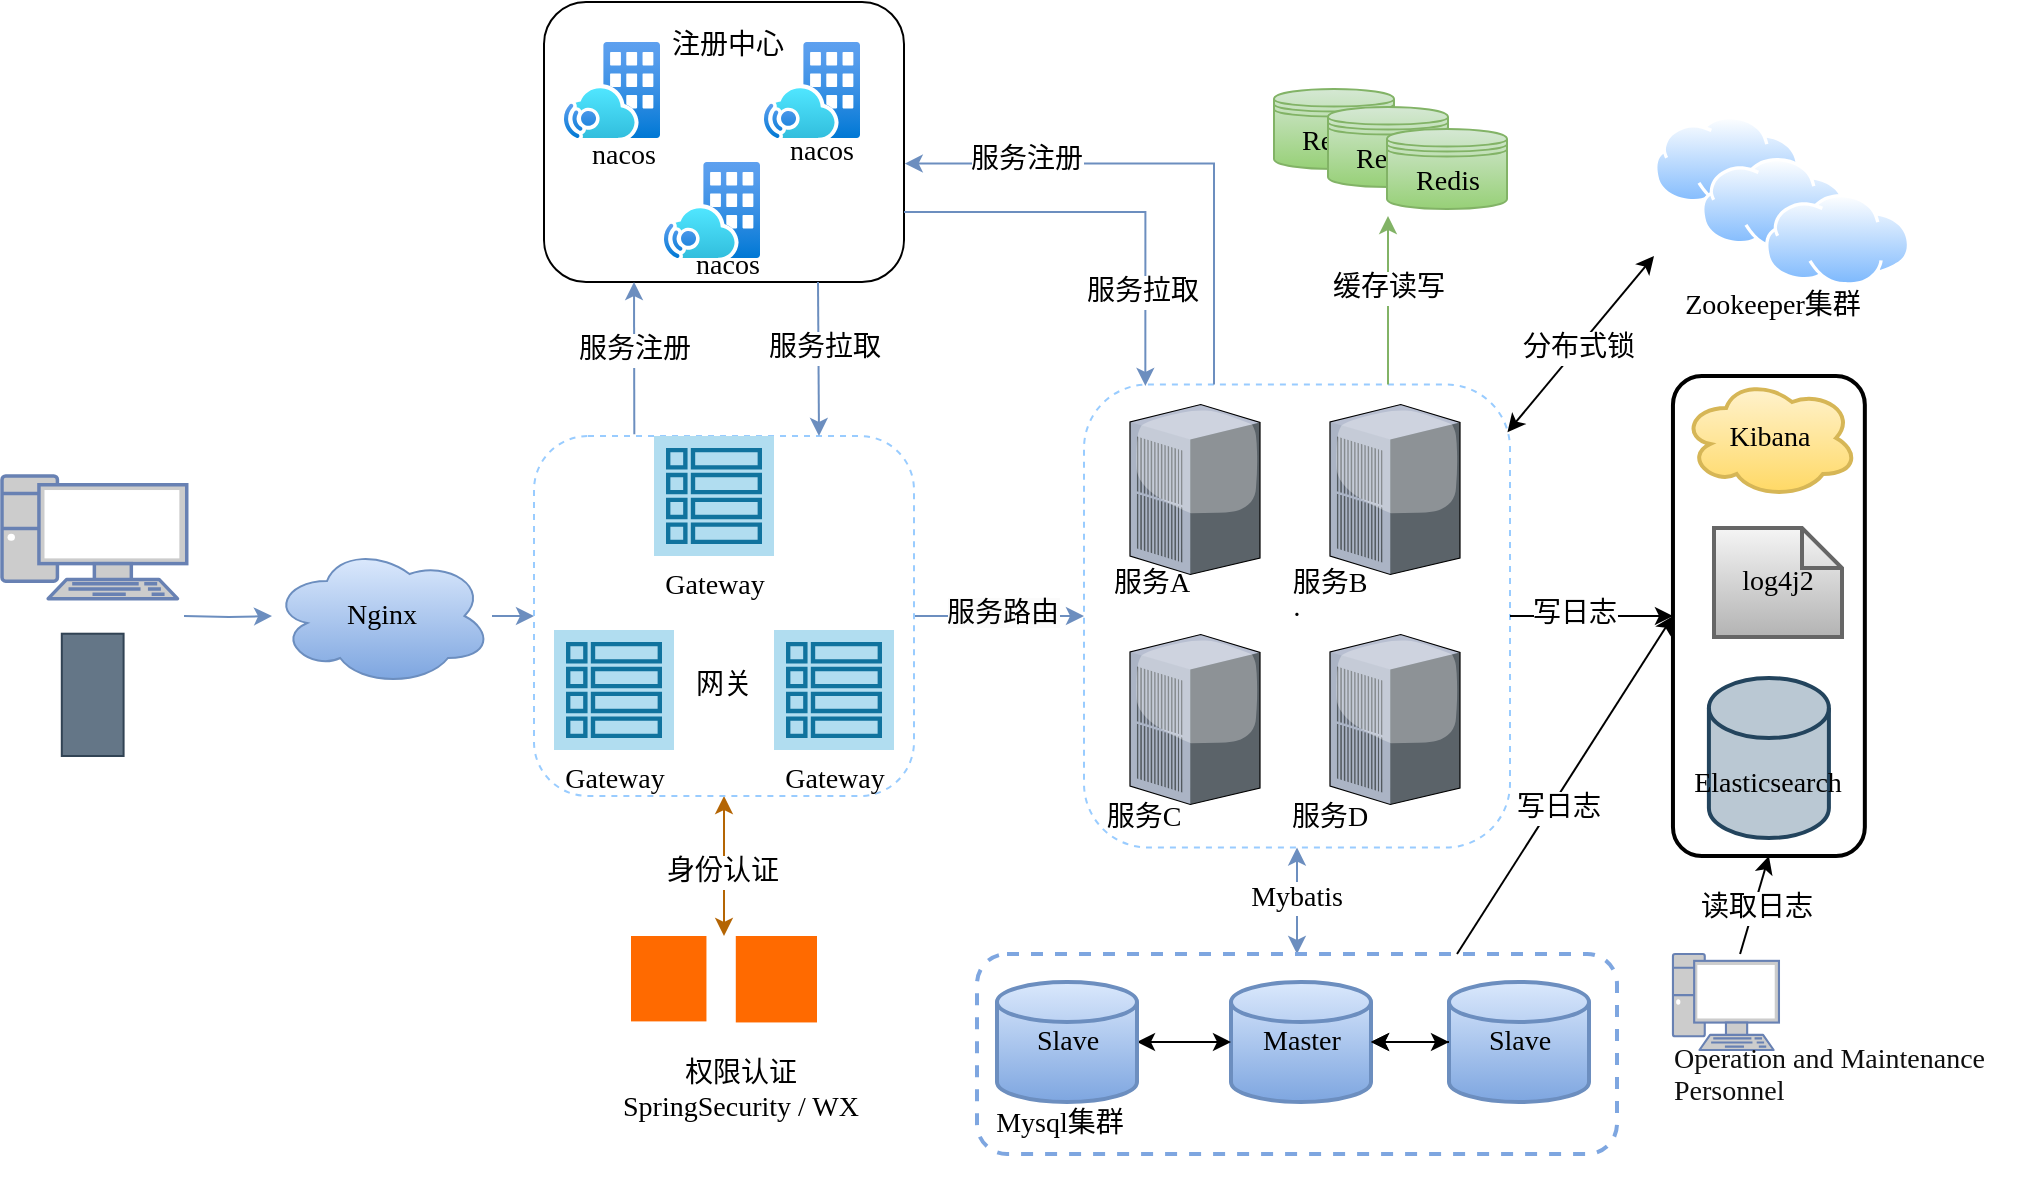 <mxfile version="26.1.0">
  <diagram name="第 1 页" id="3Fu6Cyum_ohwxmZfArsV">
    <mxGraphModel dx="516" dy="1429" grid="1" gridSize="10" guides="1" tooltips="1" connect="1" arrows="1" fold="1" page="1" pageScale="1" pageWidth="827" pageHeight="1169" math="0" shadow="0">
      <root>
        <mxCell id="0" />
        <mxCell id="1" parent="0" />
        <mxCell id="ql2Fjk31QtfPR9bqJzKU-95" style="edgeStyle=orthogonalEdgeStyle;rounded=0;orthogonalLoop=1;jettySize=auto;html=1;fillColor=#dae8fc;gradientColor=#7ea6e0;strokeColor=#6c8ebf;fontFamily=宋体;fontStyle=0;fontSize=14;" parent="1" target="ql2Fjk31QtfPR9bqJzKU-9" edge="1">
          <mxGeometry relative="1" as="geometry">
            <mxPoint x="315" y="160" as="sourcePoint" />
          </mxGeometry>
        </mxCell>
        <mxCell id="ql2Fjk31QtfPR9bqJzKU-96" style="edgeStyle=orthogonalEdgeStyle;rounded=0;orthogonalLoop=1;jettySize=auto;html=1;entryX=0;entryY=0.5;entryDx=0;entryDy=0;fillColor=#dae8fc;gradientColor=#7ea6e0;strokeColor=#6c8ebf;fontFamily=宋体;fontStyle=0;fontSize=14;" parent="1" source="ql2Fjk31QtfPR9bqJzKU-9" target="ql2Fjk31QtfPR9bqJzKU-11" edge="1">
          <mxGeometry relative="1" as="geometry" />
        </mxCell>
        <mxCell id="ql2Fjk31QtfPR9bqJzKU-9" value="Nginx" style="ellipse;shape=cloud;whiteSpace=wrap;html=1;fillColor=#dae8fc;strokeColor=#6c8ebf;gradientColor=#7ea6e0;fontFamily=Times New Roman;fontStyle=0;fontSize=14;" parent="1" vertex="1">
          <mxGeometry x="359" y="125" width="110" height="70" as="geometry" />
        </mxCell>
        <mxCell id="ql2Fjk31QtfPR9bqJzKU-20" style="rounded=0;orthogonalLoop=1;jettySize=auto;html=1;startArrow=classic;startFill=1;fillColor=#fad7ac;strokeColor=#b46504;fontFamily=宋体;fontStyle=0;fontSize=14;" parent="1" source="ql2Fjk31QtfPR9bqJzKU-11" edge="1">
          <mxGeometry relative="1" as="geometry">
            <mxPoint x="585" y="320" as="targetPoint" />
          </mxGeometry>
        </mxCell>
        <mxCell id="ql2Fjk31QtfPR9bqJzKU-100" value="身份认证" style="edgeLabel;html=1;align=center;verticalAlign=middle;resizable=0;points=[];fontFamily=宋体;fontStyle=0;fontSize=14;" parent="ql2Fjk31QtfPR9bqJzKU-20" vertex="1" connectable="0">
          <mxGeometry x="0.092" y="-1" relative="1" as="geometry">
            <mxPoint as="offset" />
          </mxGeometry>
        </mxCell>
        <mxCell id="ql2Fjk31QtfPR9bqJzKU-22" style="edgeStyle=orthogonalEdgeStyle;rounded=0;orthogonalLoop=1;jettySize=auto;html=1;entryX=0;entryY=0.5;entryDx=0;entryDy=0;fillColor=#dae8fc;gradientColor=#7ea6e0;strokeColor=#6c8ebf;fontFamily=宋体;fontStyle=0;fontSize=14;" parent="1" source="ql2Fjk31QtfPR9bqJzKU-11" target="ql2Fjk31QtfPR9bqJzKU-21" edge="1">
          <mxGeometry relative="1" as="geometry" />
        </mxCell>
        <mxCell id="ql2Fjk31QtfPR9bqJzKU-104" value="&lt;span style=&quot;background-color: rgb(251, 251, 251);&quot;&gt;服务路由&lt;/span&gt;" style="edgeLabel;html=1;align=center;verticalAlign=middle;resizable=0;points=[];fontFamily=宋体;fontStyle=0;fontSize=14;" parent="ql2Fjk31QtfPR9bqJzKU-22" vertex="1" connectable="0">
          <mxGeometry x="-0.244" y="1" relative="1" as="geometry">
            <mxPoint x="12" as="offset" />
          </mxGeometry>
        </mxCell>
        <mxCell id="ql2Fjk31QtfPR9bqJzKU-12" value="" style="group;fontFamily=宋体;fontStyle=0;fontSize=14;" parent="1" vertex="1" connectable="0">
          <mxGeometry x="224" y="90" width="92.37" height="140" as="geometry" />
        </mxCell>
        <mxCell id="ql2Fjk31QtfPR9bqJzKU-4" value="" style="fontColor=#0066CC;verticalAlign=top;verticalLabelPosition=bottom;labelPosition=center;align=center;html=1;outlineConnect=0;fillColor=#CCCCCC;strokeColor=#6881B3;gradientColor=none;gradientDirection=north;strokeWidth=2;shape=mxgraph.networks.pc;fontFamily=宋体;fontStyle=0;fontSize=14;" parent="ql2Fjk31QtfPR9bqJzKU-12" vertex="1">
          <mxGeometry width="92.37" height="61.33" as="geometry" />
        </mxCell>
        <mxCell id="ql2Fjk31QtfPR9bqJzKU-5" value="" style="sketch=0;verticalLabelPosition=bottom;sketch=0;aspect=fixed;html=1;verticalAlign=top;strokeColor=#314354;fillColor=#647687;align=center;outlineConnect=0;pointerEvents=1;shape=mxgraph.citrix2.mobile;fontColor=#ffffff;fontFamily=宋体;fontStyle=0;fontSize=14;" parent="ql2Fjk31QtfPR9bqJzKU-12" vertex="1">
          <mxGeometry x="29.9" y="78.853" width="30.893" height="61.147" as="geometry" />
        </mxCell>
        <mxCell id="ql2Fjk31QtfPR9bqJzKU-18" value="" style="group;fontFamily=宋体;fontStyle=0;fontSize=14;" parent="1" vertex="1" connectable="0">
          <mxGeometry x="538.5" y="320" width="110" height="121" as="geometry" />
        </mxCell>
        <mxCell id="ql2Fjk31QtfPR9bqJzKU-15" value="" style="points=[];aspect=fixed;html=1;align=center;shadow=0;dashed=0;fillColor=#FF6A00;strokeColor=none;shape=mxgraph.alibaba_cloud.cloud_security_center;fontFamily=宋体;fontStyle=0;fontSize=14;" parent="ql2Fjk31QtfPR9bqJzKU-18" vertex="1">
          <mxGeometry width="37.724" height="42.701" as="geometry" />
        </mxCell>
        <mxCell id="ql2Fjk31QtfPR9bqJzKU-16" value="" style="points=[];aspect=fixed;html=1;align=center;shadow=0;dashed=0;fillColor=#FF6A00;strokeColor=none;shape=mxgraph.alibaba_cloud.hsm_hardware_security_module;fontFamily=宋体;fontStyle=0;fontSize=14;" parent="ql2Fjk31QtfPR9bqJzKU-18" vertex="1">
          <mxGeometry x="52.394" width="40.606" height="43.225" as="geometry" />
        </mxCell>
        <mxCell id="ql2Fjk31QtfPR9bqJzKU-78" value="&lt;font&gt;权限认证&lt;/font&gt;&lt;div&gt;&lt;font face=&quot;Times New Roman&quot;&gt;SpringSecurity / WX&lt;/font&gt;&lt;/div&gt;" style="text;html=1;align=center;verticalAlign=middle;whiteSpace=wrap;rounded=0;fontFamily=宋体;fontStyle=0;fontSize=14;" parent="ql2Fjk31QtfPR9bqJzKU-18" vertex="1">
          <mxGeometry x="-5.57" y="60" width="121.14" height="34.5" as="geometry" />
        </mxCell>
        <mxCell id="ql2Fjk31QtfPR9bqJzKU-63" value="" style="group;fontFamily=宋体;fontStyle=0;fontSize=14;" parent="1" vertex="1" connectable="0">
          <mxGeometry x="490" y="70" width="190" height="180" as="geometry" />
        </mxCell>
        <mxCell id="ql2Fjk31QtfPR9bqJzKU-11" value="" style="rounded=1;whiteSpace=wrap;html=1;dashed=1;strokeColor=#99CCFF;fontFamily=宋体;fontStyle=0;fontSize=14;" parent="ql2Fjk31QtfPR9bqJzKU-63" vertex="1">
          <mxGeometry width="190" height="180" as="geometry" />
        </mxCell>
        <mxCell id="ql2Fjk31QtfPR9bqJzKU-54" value="&lt;font face=&quot;Times New Roman&quot;&gt;Gateway&lt;/font&gt;" style="sketch=0;outlineConnect=0;strokeColor=#10739e;fillColor=#b1ddf0;dashed=0;verticalLabelPosition=bottom;verticalAlign=top;align=center;html=1;fontSize=14;fontStyle=0;aspect=fixed;shape=mxgraph.aws4.resourceIcon;resIcon=mxgraph.aws4.table;fontFamily=宋体;" parent="ql2Fjk31QtfPR9bqJzKU-63" vertex="1">
          <mxGeometry x="60" width="60" height="60" as="geometry" />
        </mxCell>
        <mxCell id="ql2Fjk31QtfPR9bqJzKU-56" value="&lt;font face=&quot;Times New Roman&quot;&gt;Gateway&lt;/font&gt;" style="sketch=0;outlineConnect=0;strokeColor=#10739e;fillColor=#b1ddf0;dashed=0;verticalLabelPosition=bottom;verticalAlign=top;align=center;html=1;fontSize=14;fontStyle=0;aspect=fixed;shape=mxgraph.aws4.resourceIcon;resIcon=mxgraph.aws4.table;fontFamily=宋体;" parent="ql2Fjk31QtfPR9bqJzKU-63" vertex="1">
          <mxGeometry x="120" y="97" width="60" height="60" as="geometry" />
        </mxCell>
        <mxCell id="ql2Fjk31QtfPR9bqJzKU-57" value="&lt;font face=&quot;Times New Roman&quot;&gt;Gateway&lt;/font&gt;" style="sketch=0;outlineConnect=0;strokeColor=#10739e;fillColor=#b1ddf0;dashed=0;verticalLabelPosition=bottom;verticalAlign=top;align=center;html=1;fontSize=14;fontStyle=0;aspect=fixed;shape=mxgraph.aws4.resourceIcon;resIcon=mxgraph.aws4.table;fontFamily=宋体;" parent="ql2Fjk31QtfPR9bqJzKU-63" vertex="1">
          <mxGeometry x="10" y="97" width="60" height="60" as="geometry" />
        </mxCell>
        <mxCell id="ql2Fjk31QtfPR9bqJzKU-89" value="网关" style="text;html=1;align=center;verticalAlign=middle;whiteSpace=wrap;rounded=0;fontFamily=宋体;fontStyle=0;fontSize=14;" parent="ql2Fjk31QtfPR9bqJzKU-63" vertex="1">
          <mxGeometry x="65" y="110" width="60" height="30" as="geometry" />
        </mxCell>
        <mxCell id="ql2Fjk31QtfPR9bqJzKU-67" value="" style="group;fontFamily=宋体;fontStyle=0;fontSize=14;" parent="1" vertex="1" connectable="0">
          <mxGeometry x="495" y="-147" width="180" height="147" as="geometry" />
        </mxCell>
        <mxCell id="ql2Fjk31QtfPR9bqJzKU-13" value="" style="rounded=1;whiteSpace=wrap;html=1;fontFamily=宋体;fontStyle=0;fontSize=14;" parent="ql2Fjk31QtfPR9bqJzKU-67" vertex="1">
          <mxGeometry width="180" height="140" as="geometry" />
        </mxCell>
        <mxCell id="ql2Fjk31QtfPR9bqJzKU-58" value="" style="image;aspect=fixed;html=1;points=[];align=center;fontSize=14;image=img/lib/azure2/hybrid_multicloud/Azure_Operator_Nexus.svg;fontFamily=宋体;fontStyle=0" parent="ql2Fjk31QtfPR9bqJzKU-67" vertex="1">
          <mxGeometry x="10" y="20" width="48" height="48" as="geometry" />
        </mxCell>
        <mxCell id="ql2Fjk31QtfPR9bqJzKU-61" value="" style="image;aspect=fixed;html=1;points=[];align=center;fontSize=14;image=img/lib/azure2/hybrid_multicloud/Azure_Operator_Nexus.svg;fontFamily=宋体;fontStyle=0" parent="ql2Fjk31QtfPR9bqJzKU-67" vertex="1">
          <mxGeometry x="60" y="80" width="48" height="48" as="geometry" />
        </mxCell>
        <mxCell id="ql2Fjk31QtfPR9bqJzKU-62" value="" style="image;aspect=fixed;html=1;points=[];align=center;fontSize=14;image=img/lib/azure2/hybrid_multicloud/Azure_Operator_Nexus.svg;fontFamily=宋体;fontStyle=0" parent="ql2Fjk31QtfPR9bqJzKU-67" vertex="1">
          <mxGeometry x="110" y="20" width="48" height="48" as="geometry" />
        </mxCell>
        <mxCell id="ql2Fjk31QtfPR9bqJzKU-64" value="nacos" style="text;html=1;align=center;verticalAlign=middle;whiteSpace=wrap;rounded=0;fontFamily=Times New Roman;fontStyle=0;fontSize=14;" parent="ql2Fjk31QtfPR9bqJzKU-67" vertex="1">
          <mxGeometry x="10" y="60" width="60" height="34" as="geometry" />
        </mxCell>
        <mxCell id="ql2Fjk31QtfPR9bqJzKU-65" value="nacos" style="text;html=1;align=center;verticalAlign=middle;whiteSpace=wrap;rounded=0;fontFamily=Times New Roman;fontStyle=0;fontSize=14;" parent="ql2Fjk31QtfPR9bqJzKU-67" vertex="1">
          <mxGeometry x="109" y="60" width="60" height="30" as="geometry" />
        </mxCell>
        <mxCell id="ql2Fjk31QtfPR9bqJzKU-66" value="nacos" style="text;html=1;align=center;verticalAlign=middle;whiteSpace=wrap;rounded=0;fontFamily=宋体;fontStyle=0;fontSize=14;" parent="ql2Fjk31QtfPR9bqJzKU-67" vertex="1">
          <mxGeometry x="62" y="117" width="60" height="30" as="geometry" />
        </mxCell>
        <mxCell id="ql2Fjk31QtfPR9bqJzKU-79" value="&lt;font&gt;注册中心&lt;/font&gt;" style="text;html=1;align=center;verticalAlign=middle;whiteSpace=wrap;rounded=0;fontFamily=宋体;fontStyle=0;fontSize=14;" parent="ql2Fjk31QtfPR9bqJzKU-67" vertex="1">
          <mxGeometry x="62" y="7" width="60" height="30" as="geometry" />
        </mxCell>
        <mxCell id="ql2Fjk31QtfPR9bqJzKU-94" value="" style="group;fontFamily=宋体;fontStyle=0;fontSize=14;" parent="1" vertex="1" connectable="0">
          <mxGeometry x="765" y="44.25" width="213" height="231.5" as="geometry" />
        </mxCell>
        <mxCell id="ql2Fjk31QtfPR9bqJzKU-21" value="·" style="rounded=1;whiteSpace=wrap;html=1;dashed=1;strokeColor=#99CCFF;fontFamily=宋体;fontStyle=0;fontSize=14;" parent="ql2Fjk31QtfPR9bqJzKU-94" vertex="1">
          <mxGeometry width="213" height="231.5" as="geometry" />
        </mxCell>
        <mxCell id="ql2Fjk31QtfPR9bqJzKU-73" value="" style="verticalLabelPosition=bottom;sketch=0;aspect=fixed;html=1;verticalAlign=top;strokeColor=none;align=center;outlineConnect=0;shape=mxgraph.citrix.pbx_server;fontFamily=宋体;fontStyle=0;fontSize=14;" parent="ql2Fjk31QtfPR9bqJzKU-94" vertex="1">
          <mxGeometry x="123" y="10" width="65" height="85" as="geometry" />
        </mxCell>
        <mxCell id="ql2Fjk31QtfPR9bqJzKU-76" value="" style="verticalLabelPosition=bottom;sketch=0;aspect=fixed;html=1;verticalAlign=top;strokeColor=none;align=center;outlineConnect=0;shape=mxgraph.citrix.pbx_server;fontFamily=宋体;fontStyle=0;fontSize=14;" parent="ql2Fjk31QtfPR9bqJzKU-94" vertex="1">
          <mxGeometry x="23" y="125" width="65" height="85" as="geometry" />
        </mxCell>
        <mxCell id="ql2Fjk31QtfPR9bqJzKU-75" value="" style="verticalLabelPosition=bottom;sketch=0;aspect=fixed;html=1;verticalAlign=top;strokeColor=none;align=center;outlineConnect=0;shape=mxgraph.citrix.pbx_server;fontFamily=宋体;fontStyle=0;fontSize=14;" parent="ql2Fjk31QtfPR9bqJzKU-94" vertex="1">
          <mxGeometry x="23" y="10" width="65" height="85" as="geometry" />
        </mxCell>
        <mxCell id="ql2Fjk31QtfPR9bqJzKU-77" value="" style="verticalLabelPosition=bottom;sketch=0;aspect=fixed;html=1;verticalAlign=top;strokeColor=none;align=center;outlineConnect=0;shape=mxgraph.citrix.pbx_server;fontFamily=宋体;fontStyle=0;fontSize=14;" parent="ql2Fjk31QtfPR9bqJzKU-94" vertex="1">
          <mxGeometry x="123" y="125" width="65" height="85" as="geometry" />
        </mxCell>
        <mxCell id="ql2Fjk31QtfPR9bqJzKU-90" value="&lt;font&gt;服务&lt;/font&gt;A" style="text;html=1;align=center;verticalAlign=middle;whiteSpace=wrap;rounded=0;fontFamily=宋体;fontStyle=0;fontSize=14;" parent="ql2Fjk31QtfPR9bqJzKU-94" vertex="1">
          <mxGeometry x="4" y="85" width="60" height="30" as="geometry" />
        </mxCell>
        <mxCell id="ql2Fjk31QtfPR9bqJzKU-91" value="&lt;font&gt;服务&lt;/font&gt;B" style="text;html=1;align=center;verticalAlign=middle;whiteSpace=wrap;rounded=0;fontFamily=宋体;fontStyle=0;fontSize=14;" parent="ql2Fjk31QtfPR9bqJzKU-94" vertex="1">
          <mxGeometry x="93" y="85" width="60" height="30" as="geometry" />
        </mxCell>
        <mxCell id="ql2Fjk31QtfPR9bqJzKU-92" value="&lt;font&gt;服务&lt;/font&gt;C" style="text;html=1;align=center;verticalAlign=middle;whiteSpace=wrap;rounded=0;fontFamily=宋体;fontStyle=0;fontSize=14;" parent="ql2Fjk31QtfPR9bqJzKU-94" vertex="1">
          <mxGeometry y="201.5" width="60" height="30" as="geometry" />
        </mxCell>
        <mxCell id="ql2Fjk31QtfPR9bqJzKU-93" value="&lt;font&gt;服务&lt;/font&gt;D" style="text;html=1;align=center;verticalAlign=middle;whiteSpace=wrap;rounded=0;fontFamily=宋体;fontStyle=0;fontSize=14;" parent="ql2Fjk31QtfPR9bqJzKU-94" vertex="1">
          <mxGeometry x="93" y="201.5" width="60" height="30" as="geometry" />
        </mxCell>
        <mxCell id="ql2Fjk31QtfPR9bqJzKU-97" style="rounded=0;orthogonalLoop=1;jettySize=auto;html=1;entryX=0.25;entryY=1;entryDx=0;entryDy=0;exitX=0.264;exitY=-0.005;exitDx=0;exitDy=0;exitPerimeter=0;fillColor=#dae8fc;gradientColor=#7ea6e0;strokeColor=#6c8ebf;fontFamily=宋体;fontStyle=0;fontSize=14;" parent="1" source="ql2Fjk31QtfPR9bqJzKU-11" target="ql2Fjk31QtfPR9bqJzKU-13" edge="1">
          <mxGeometry relative="1" as="geometry" />
        </mxCell>
        <mxCell id="ql2Fjk31QtfPR9bqJzKU-102" value="服务注册" style="edgeLabel;html=1;align=center;verticalAlign=middle;resizable=0;points=[];fontFamily=宋体;fontStyle=0;fontSize=14;" parent="ql2Fjk31QtfPR9bqJzKU-97" vertex="1" connectable="0">
          <mxGeometry x="0.111" relative="1" as="geometry">
            <mxPoint as="offset" />
          </mxGeometry>
        </mxCell>
        <mxCell id="ql2Fjk31QtfPR9bqJzKU-99" style="rounded=0;orthogonalLoop=1;jettySize=auto;html=1;entryX=0.75;entryY=0;entryDx=0;entryDy=0;exitX=0.75;exitY=0;exitDx=0;exitDy=0;fillColor=#dae8fc;gradientColor=#7ea6e0;strokeColor=#6c8ebf;fontFamily=宋体;fontStyle=0;fontSize=14;" parent="1" target="ql2Fjk31QtfPR9bqJzKU-11" edge="1">
          <mxGeometry relative="1" as="geometry">
            <mxPoint x="632" y="-7" as="sourcePoint" />
            <mxPoint x="630" y="70" as="targetPoint" />
          </mxGeometry>
        </mxCell>
        <mxCell id="ql2Fjk31QtfPR9bqJzKU-101" value="服务拉取" style="edgeLabel;html=1;align=center;verticalAlign=middle;resizable=0;points=[];fontFamily=宋体;fontStyle=0;fontSize=14;" parent="ql2Fjk31QtfPR9bqJzKU-99" vertex="1" connectable="0">
          <mxGeometry x="-0.162" y="3" relative="1" as="geometry">
            <mxPoint as="offset" />
          </mxGeometry>
        </mxCell>
        <mxCell id="ql2Fjk31QtfPR9bqJzKU-117" value="" style="group;fontFamily=宋体;fontStyle=0;fontSize=14;" parent="1" vertex="1" connectable="0">
          <mxGeometry x="860" y="-103.5" width="116.5" height="60" as="geometry" />
        </mxCell>
        <mxCell id="ql2Fjk31QtfPR9bqJzKU-110" value="Redis" style="shape=datastore;whiteSpace=wrap;html=1;fillColor=#d5e8d4;gradientColor=#97d077;strokeColor=#82b366;fontFamily=宋体;fontStyle=0;fontSize=14;" parent="ql2Fjk31QtfPR9bqJzKU-117" vertex="1">
          <mxGeometry width="60" height="40" as="geometry" />
        </mxCell>
        <mxCell id="ql2Fjk31QtfPR9bqJzKU-115" value="Redis" style="shape=datastore;whiteSpace=wrap;html=1;fillColor=#d5e8d4;gradientColor=#97d077;strokeColor=#82b366;fontFamily=宋体;fontStyle=0;fontSize=14;" parent="ql2Fjk31QtfPR9bqJzKU-117" vertex="1">
          <mxGeometry x="27" y="9" width="60" height="40" as="geometry" />
        </mxCell>
        <mxCell id="ql2Fjk31QtfPR9bqJzKU-116" value="Redis" style="shape=datastore;whiteSpace=wrap;html=1;fillColor=#d5e8d4;gradientColor=#97d077;strokeColor=#82b366;fontFamily=宋体;fontStyle=0;fontSize=14;" parent="ql2Fjk31QtfPR9bqJzKU-117" vertex="1">
          <mxGeometry x="56.5" y="20" width="60" height="40" as="geometry" />
        </mxCell>
        <mxCell id="ql2Fjk31QtfPR9bqJzKU-120" style="edgeStyle=orthogonalEdgeStyle;rounded=0;orthogonalLoop=1;jettySize=auto;html=1;exitX=1;exitY=0.75;exitDx=0;exitDy=0;entryX=0.144;entryY=0.003;entryDx=0;entryDy=0;entryPerimeter=0;fillColor=#dae8fc;gradientColor=#7ea6e0;strokeColor=#6c8ebf;fontFamily=宋体;fontStyle=0;fontSize=14;" parent="1" source="ql2Fjk31QtfPR9bqJzKU-13" target="ql2Fjk31QtfPR9bqJzKU-21" edge="1">
          <mxGeometry relative="1" as="geometry" />
        </mxCell>
        <mxCell id="ql2Fjk31QtfPR9bqJzKU-122" value="服务拉取" style="edgeLabel;html=1;align=center;verticalAlign=middle;resizable=0;points=[];fontFamily=宋体;fontStyle=0;fontSize=14;" parent="ql2Fjk31QtfPR9bqJzKU-120" vertex="1" connectable="0">
          <mxGeometry x="-0.585" y="-2" relative="1" as="geometry">
            <mxPoint x="76" y="38" as="offset" />
          </mxGeometry>
        </mxCell>
        <mxCell id="ql2Fjk31QtfPR9bqJzKU-121" style="edgeStyle=orthogonalEdgeStyle;rounded=0;orthogonalLoop=1;jettySize=auto;html=1;entryX=1.002;entryY=0.577;entryDx=0;entryDy=0;entryPerimeter=0;fillColor=#dae8fc;gradientColor=#7ea6e0;strokeColor=#6c8ebf;fontFamily=宋体;fontStyle=0;fontSize=14;" parent="1" source="ql2Fjk31QtfPR9bqJzKU-21" target="ql2Fjk31QtfPR9bqJzKU-13" edge="1">
          <mxGeometry relative="1" as="geometry">
            <Array as="points">
              <mxPoint x="830" y="-66" />
            </Array>
          </mxGeometry>
        </mxCell>
        <mxCell id="ql2Fjk31QtfPR9bqJzKU-123" value="服务注册" style="edgeLabel;html=1;align=center;verticalAlign=middle;resizable=0;points=[];fontFamily=宋体;fontStyle=0;fontSize=14;" parent="ql2Fjk31QtfPR9bqJzKU-121" vertex="1" connectable="0">
          <mxGeometry x="0.543" y="-2" relative="1" as="geometry">
            <mxPoint as="offset" />
          </mxGeometry>
        </mxCell>
        <mxCell id="ql2Fjk31QtfPR9bqJzKU-125" style="edgeStyle=orthogonalEdgeStyle;rounded=0;orthogonalLoop=1;jettySize=auto;html=1;fillColor=#d5e8d4;gradientColor=#97d077;strokeColor=#82b366;fontFamily=宋体;fontStyle=0;fontSize=14;" parent="1" source="ql2Fjk31QtfPR9bqJzKU-21" edge="1">
          <mxGeometry relative="1" as="geometry">
            <mxPoint x="917" y="-40" as="targetPoint" />
            <Array as="points">
              <mxPoint x="917" y="20" />
              <mxPoint x="917" y="20" />
            </Array>
          </mxGeometry>
        </mxCell>
        <mxCell id="ql2Fjk31QtfPR9bqJzKU-126" value="缓存读写" style="edgeLabel;html=1;align=center;verticalAlign=middle;resizable=0;points=[];fontFamily=宋体;fontStyle=0;fontSize=14;" parent="ql2Fjk31QtfPR9bqJzKU-125" vertex="1" connectable="0">
          <mxGeometry x="0.15" relative="1" as="geometry">
            <mxPoint as="offset" />
          </mxGeometry>
        </mxCell>
        <mxCell id="ql2Fjk31QtfPR9bqJzKU-144" style="edgeStyle=orthogonalEdgeStyle;rounded=0;orthogonalLoop=1;jettySize=auto;html=1;entryX=0.5;entryY=0;entryDx=0;entryDy=0;fontFamily=宋体;fontSize=14;fontColor=default;startArrow=classic;startFill=1;fillColor=#dae8fc;gradientColor=#7ea6e0;strokeColor=#6c8ebf;fontStyle=0" parent="1" source="ql2Fjk31QtfPR9bqJzKU-21" target="ql2Fjk31QtfPR9bqJzKU-139" edge="1">
          <mxGeometry relative="1" as="geometry" />
        </mxCell>
        <mxCell id="ql2Fjk31QtfPR9bqJzKU-145" value="Mybatis" style="edgeLabel;html=1;align=center;verticalAlign=middle;resizable=0;points=[];strokeColor=default;strokeWidth=2;fontFamily=宋体;fontSize=14;fontColor=default;fillColor=default;fontStyle=0" parent="ql2Fjk31QtfPR9bqJzKU-144" vertex="1" connectable="0">
          <mxGeometry x="-0.22" y="-1" relative="1" as="geometry">
            <mxPoint y="4" as="offset" />
          </mxGeometry>
        </mxCell>
        <mxCell id="ql2Fjk31QtfPR9bqJzKU-149" value="" style="group;fontFamily=宋体;fontStyle=0;fontSize=14;" parent="1" vertex="1" connectable="0">
          <mxGeometry x="711.5" y="329" width="320" height="100" as="geometry" />
        </mxCell>
        <mxCell id="ql2Fjk31QtfPR9bqJzKU-139" value="" style="rounded=1;whiteSpace=wrap;html=1;strokeColor=#7EA6E0;strokeWidth=2;align=center;verticalAlign=middle;fontFamily=宋体;fontSize=14;fontColor=default;fillColor=default;dashed=1;fontStyle=0" parent="ql2Fjk31QtfPR9bqJzKU-149" vertex="1">
          <mxGeometry width="320" height="100" as="geometry" />
        </mxCell>
        <mxCell id="ql2Fjk31QtfPR9bqJzKU-129" value="Master" style="strokeWidth=2;html=1;shape=mxgraph.flowchart.database;whiteSpace=wrap;fillColor=#dae8fc;gradientColor=#7ea6e0;strokeColor=#6c8ebf;fontFamily=宋体;fontStyle=0;fontSize=14;" parent="ql2Fjk31QtfPR9bqJzKU-149" vertex="1">
          <mxGeometry x="127" y="14" width="70" height="60" as="geometry" />
        </mxCell>
        <mxCell id="ql2Fjk31QtfPR9bqJzKU-134" value="" style="edgeStyle=orthogonalEdgeStyle;rounded=0;orthogonalLoop=1;jettySize=auto;html=1;fontFamily=宋体;fontSize=14;fontColor=default;startArrow=classic;startFill=1;fontStyle=0" parent="ql2Fjk31QtfPR9bqJzKU-149" source="ql2Fjk31QtfPR9bqJzKU-130" target="ql2Fjk31QtfPR9bqJzKU-129" edge="1">
          <mxGeometry relative="1" as="geometry" />
        </mxCell>
        <mxCell id="ql2Fjk31QtfPR9bqJzKU-130" value="Slave" style="strokeWidth=2;html=1;shape=mxgraph.flowchart.database;whiteSpace=wrap;fillColor=#dae8fc;gradientColor=#7ea6e0;strokeColor=#6c8ebf;fontFamily=宋体;fontStyle=0;fontSize=14;" parent="ql2Fjk31QtfPR9bqJzKU-149" vertex="1">
          <mxGeometry x="10" y="14" width="70" height="60" as="geometry" />
        </mxCell>
        <mxCell id="ql2Fjk31QtfPR9bqJzKU-133" value="Slave" style="strokeWidth=2;html=1;shape=mxgraph.flowchart.database;whiteSpace=wrap;fillColor=#dae8fc;gradientColor=#7ea6e0;strokeColor=#6c8ebf;fontFamily=宋体;fontStyle=0;fontSize=14;" parent="ql2Fjk31QtfPR9bqJzKU-149" vertex="1">
          <mxGeometry x="236" y="14" width="70" height="60" as="geometry" />
        </mxCell>
        <mxCell id="ql2Fjk31QtfPR9bqJzKU-142" value="Mysql&lt;font&gt;集群&lt;/font&gt;" style="text;html=1;align=center;verticalAlign=middle;whiteSpace=wrap;rounded=0;fontFamily=宋体;fontSize=14;fontColor=default;fontStyle=0" parent="ql2Fjk31QtfPR9bqJzKU-149" vertex="1">
          <mxGeometry x="6" y="72" width="70" height="26" as="geometry" />
        </mxCell>
        <mxCell id="ql2Fjk31QtfPR9bqJzKU-135" value="" style="edgeStyle=orthogonalEdgeStyle;rounded=0;orthogonalLoop=1;jettySize=auto;html=1;fontFamily=宋体;fontSize=14;fontColor=default;fontStyle=0" parent="ql2Fjk31QtfPR9bqJzKU-149" source="ql2Fjk31QtfPR9bqJzKU-133" target="ql2Fjk31QtfPR9bqJzKU-129" edge="1">
          <mxGeometry relative="1" as="geometry" />
        </mxCell>
        <mxCell id="ql2Fjk31QtfPR9bqJzKU-136" value="" style="edgeStyle=orthogonalEdgeStyle;rounded=0;orthogonalLoop=1;jettySize=auto;html=1;fontFamily=宋体;fontSize=14;fontColor=default;startArrow=classic;startFill=1;fontStyle=0" parent="ql2Fjk31QtfPR9bqJzKU-149" source="ql2Fjk31QtfPR9bqJzKU-133" target="ql2Fjk31QtfPR9bqJzKU-129" edge="1">
          <mxGeometry relative="1" as="geometry" />
        </mxCell>
        <mxCell id="ql2Fjk31QtfPR9bqJzKU-154" value="" style="group;fontFamily=宋体;fontStyle=0;fontSize=14;" parent="1" vertex="1" connectable="0">
          <mxGeometry x="1050" y="-90" width="128.12" height="104.75" as="geometry" />
        </mxCell>
        <mxCell id="ql2Fjk31QtfPR9bqJzKU-150" value="" style="image;aspect=fixed;perimeter=ellipsePerimeter;html=1;align=center;shadow=0;dashed=0;spacingTop=3;image=img/lib/active_directory/internet_cloud.svg;strokeColor=default;strokeWidth=2;verticalAlign=middle;fontFamily=宋体;fontSize=14;fontColor=default;fillColor=default;fontStyle=0" parent="ql2Fjk31QtfPR9bqJzKU-154" vertex="1">
          <mxGeometry width="72.62" height="45.75" as="geometry" />
        </mxCell>
        <mxCell id="ql2Fjk31QtfPR9bqJzKU-151" value="" style="image;aspect=fixed;perimeter=ellipsePerimeter;html=1;align=center;shadow=0;dashed=0;spacingTop=3;image=img/lib/active_directory/internet_cloud.svg;strokeColor=default;strokeWidth=2;verticalAlign=middle;fontFamily=宋体;fontSize=14;fontColor=default;fillColor=default;fontStyle=0" parent="ql2Fjk31QtfPR9bqJzKU-154" vertex="1">
          <mxGeometry x="23.5" y="21" width="72.62" height="45.75" as="geometry" />
        </mxCell>
        <mxCell id="ql2Fjk31QtfPR9bqJzKU-152" value="" style="image;aspect=fixed;perimeter=ellipsePerimeter;html=1;align=center;shadow=0;dashed=0;spacingTop=3;image=img/lib/active_directory/internet_cloud.svg;strokeColor=default;strokeWidth=2;verticalAlign=middle;fontFamily=宋体;fontSize=14;fontColor=default;fillColor=default;fontStyle=0" parent="ql2Fjk31QtfPR9bqJzKU-154" vertex="1">
          <mxGeometry x="55.5" y="39" width="72.62" height="45.75" as="geometry" />
        </mxCell>
        <mxCell id="ql2Fjk31QtfPR9bqJzKU-153" value="Zookeeper&lt;font&gt;集群&lt;/font&gt;" style="text;html=1;align=center;verticalAlign=middle;whiteSpace=wrap;rounded=0;fontFamily=宋体;fontSize=14;fontColor=default;fontStyle=0" parent="ql2Fjk31QtfPR9bqJzKU-154" vertex="1">
          <mxGeometry x="8.31" y="84.75" width="103" height="20" as="geometry" />
        </mxCell>
        <mxCell id="ql2Fjk31QtfPR9bqJzKU-156" value="" style="endArrow=classic;html=1;rounded=0;fontFamily=宋体;fontSize=14;fontColor=default;exitX=0.994;exitY=0.103;exitDx=0;exitDy=0;exitPerimeter=0;startArrow=classic;startFill=1;fontStyle=0" parent="1" source="ql2Fjk31QtfPR9bqJzKU-21" edge="1">
          <mxGeometry width="50" height="50" relative="1" as="geometry">
            <mxPoint x="950" y="150" as="sourcePoint" />
            <mxPoint x="1050" y="-20" as="targetPoint" />
          </mxGeometry>
        </mxCell>
        <mxCell id="ql2Fjk31QtfPR9bqJzKU-157" value="分布式锁" style="edgeLabel;html=1;align=center;verticalAlign=middle;resizable=0;points=[];strokeColor=default;strokeWidth=2;fontFamily=宋体;fontSize=14;fontColor=default;fillColor=default;fontStyle=0" parent="ql2Fjk31QtfPR9bqJzKU-156" vertex="1" connectable="0">
          <mxGeometry x="-0.044" relative="1" as="geometry">
            <mxPoint as="offset" />
          </mxGeometry>
        </mxCell>
        <mxCell id="ql2Fjk31QtfPR9bqJzKU-166" style="rounded=0;orthogonalLoop=1;jettySize=auto;html=1;entryX=0;entryY=0.5;entryDx=0;entryDy=0;fontFamily=宋体;fontSize=14;fontColor=default;fontStyle=0" parent="1" source="ql2Fjk31QtfPR9bqJzKU-21" target="ql2Fjk31QtfPR9bqJzKU-160" edge="1">
          <mxGeometry relative="1" as="geometry" />
        </mxCell>
        <mxCell id="ql2Fjk31QtfPR9bqJzKU-168" value="写日志" style="edgeLabel;html=1;align=center;verticalAlign=middle;resizable=0;points=[];strokeColor=default;strokeWidth=2;fontFamily=宋体;fontSize=14;fontColor=default;fillColor=default;fontStyle=0" parent="ql2Fjk31QtfPR9bqJzKU-166" vertex="1" connectable="0">
          <mxGeometry x="-0.263" y="-2" relative="1" as="geometry">
            <mxPoint x="2" y="-3" as="offset" />
          </mxGeometry>
        </mxCell>
        <mxCell id="ql2Fjk31QtfPR9bqJzKU-167" value="" style="group;fontFamily=宋体;fontStyle=0;fontSize=14;" parent="1" vertex="1" connectable="0">
          <mxGeometry x="1059.48" y="40" width="95.94" height="240" as="geometry" />
        </mxCell>
        <mxCell id="ql2Fjk31QtfPR9bqJzKU-160" value="" style="rounded=1;whiteSpace=wrap;html=1;strokeColor=default;strokeWidth=2;align=center;verticalAlign=middle;fontFamily=宋体;fontSize=14;fontColor=default;fillColor=default;fontStyle=0" parent="ql2Fjk31QtfPR9bqJzKU-167" vertex="1">
          <mxGeometry width="95.94" height="240" as="geometry" />
        </mxCell>
        <mxCell id="ql2Fjk31QtfPR9bqJzKU-162" value="Elasticsearch" style="shape=cylinder3;whiteSpace=wrap;html=1;boundedLbl=1;backgroundOutline=1;size=15;strokeColor=#23445d;strokeWidth=2;align=center;verticalAlign=middle;fontFamily=宋体;fontSize=14;fillColor=#bac8d3;fontStyle=0" parent="ql2Fjk31QtfPR9bqJzKU-167" vertex="1">
          <mxGeometry x="17.97" y="151" width="60" height="80" as="geometry" />
        </mxCell>
        <mxCell id="ql2Fjk31QtfPR9bqJzKU-163" value="log4j2" style="shape=note;size=20;whiteSpace=wrap;html=1;strokeColor=#666666;strokeWidth=2;align=center;verticalAlign=middle;fontFamily=宋体;fontSize=14;fillColor=#f5f5f5;gradientColor=#b3b3b3;fontStyle=0" parent="ql2Fjk31QtfPR9bqJzKU-167" vertex="1">
          <mxGeometry x="20.52" y="76" width="64" height="54.5" as="geometry" />
        </mxCell>
        <mxCell id="ql2Fjk31QtfPR9bqJzKU-165" value="Kibana" style="ellipse;shape=cloud;whiteSpace=wrap;html=1;strokeColor=#d6b656;strokeWidth=2;align=center;verticalAlign=middle;fontFamily=宋体;fontSize=14;fillColor=#fff2cc;gradientColor=#ffd966;fontStyle=0" parent="ql2Fjk31QtfPR9bqJzKU-167" vertex="1">
          <mxGeometry x="4.58" y="1" width="88" height="60" as="geometry" />
        </mxCell>
        <mxCell id="ql2Fjk31QtfPR9bqJzKU-170" style="rounded=0;orthogonalLoop=1;jettySize=auto;html=1;entryX=0.5;entryY=1;entryDx=0;entryDy=0;fontFamily=宋体;fontSize=14;fontColor=default;fontStyle=0" parent="1" source="ql2Fjk31QtfPR9bqJzKU-169" target="ql2Fjk31QtfPR9bqJzKU-160" edge="1">
          <mxGeometry relative="1" as="geometry" />
        </mxCell>
        <mxCell id="ql2Fjk31QtfPR9bqJzKU-172" value="读取日志" style="edgeLabel;html=1;align=center;verticalAlign=middle;resizable=0;points=[];strokeColor=default;strokeWidth=2;fontFamily=宋体;fontSize=14;fontColor=default;fillColor=default;fontStyle=0" parent="ql2Fjk31QtfPR9bqJzKU-170" vertex="1" connectable="0">
          <mxGeometry x="-0.037" y="-1" relative="1" as="geometry">
            <mxPoint as="offset" />
          </mxGeometry>
        </mxCell>
        <mxCell id="ql2Fjk31QtfPR9bqJzKU-169" value="" style="fontColor=#0066CC;verticalAlign=top;verticalLabelPosition=bottom;labelPosition=center;align=center;html=1;outlineConnect=0;fillColor=#CCCCCC;strokeColor=#6881B3;gradientColor=none;gradientDirection=north;strokeWidth=2;shape=mxgraph.networks.pc;fontFamily=宋体;fontSize=14;fontStyle=0" parent="1" vertex="1">
          <mxGeometry x="1059.48" y="329" width="53" height="48" as="geometry" />
        </mxCell>
        <mxCell id="ql2Fjk31QtfPR9bqJzKU-171" value="&lt;p style=&quot;margin: 0px; font-variant-numeric: normal; font-variant-east-asian: normal; font-variant-alternates: normal; font-size-adjust: none; font-kerning: auto; font-optical-sizing: auto; font-feature-settings: normal; font-variation-settings: normal; font-variant-position: normal; font-variant-emoji: normal; font-stretch: normal; line-height: normal; color: rgb(14, 14, 14); text-align: start;&quot; class=&quot;p1&quot;&gt;&lt;font&gt;Operation and Maintenance Personnel&lt;/font&gt;&lt;/p&gt;" style="text;html=1;align=center;verticalAlign=middle;whiteSpace=wrap;rounded=0;fontFamily=宋体;fontSize=14;fontColor=default;fontStyle=0" parent="1" vertex="1">
          <mxGeometry x="1059.48" y="377" width="178" height="24" as="geometry" />
        </mxCell>
        <mxCell id="ql2Fjk31QtfPR9bqJzKU-175" value="" style="endArrow=classic;html=1;rounded=0;fontFamily=宋体;fontSize=14;fontColor=default;entryX=0;entryY=0.5;entryDx=0;entryDy=0;exitX=0.75;exitY=0;exitDx=0;exitDy=0;fontStyle=0" parent="1" source="ql2Fjk31QtfPR9bqJzKU-139" target="ql2Fjk31QtfPR9bqJzKU-160" edge="1">
          <mxGeometry width="50" height="50" relative="1" as="geometry">
            <mxPoint x="950" y="240" as="sourcePoint" />
            <mxPoint x="1000" y="190" as="targetPoint" />
          </mxGeometry>
        </mxCell>
        <mxCell id="ql2Fjk31QtfPR9bqJzKU-176" value="写日志" style="edgeLabel;html=1;align=center;verticalAlign=middle;resizable=0;points=[];strokeColor=default;strokeWidth=2;fontFamily=宋体;fontSize=14;fontColor=default;fillColor=default;fontStyle=0" parent="ql2Fjk31QtfPR9bqJzKU-175" vertex="1" connectable="0">
          <mxGeometry x="-0.157" y="4" relative="1" as="geometry">
            <mxPoint x="8" as="offset" />
          </mxGeometry>
        </mxCell>
      </root>
    </mxGraphModel>
  </diagram>
</mxfile>
